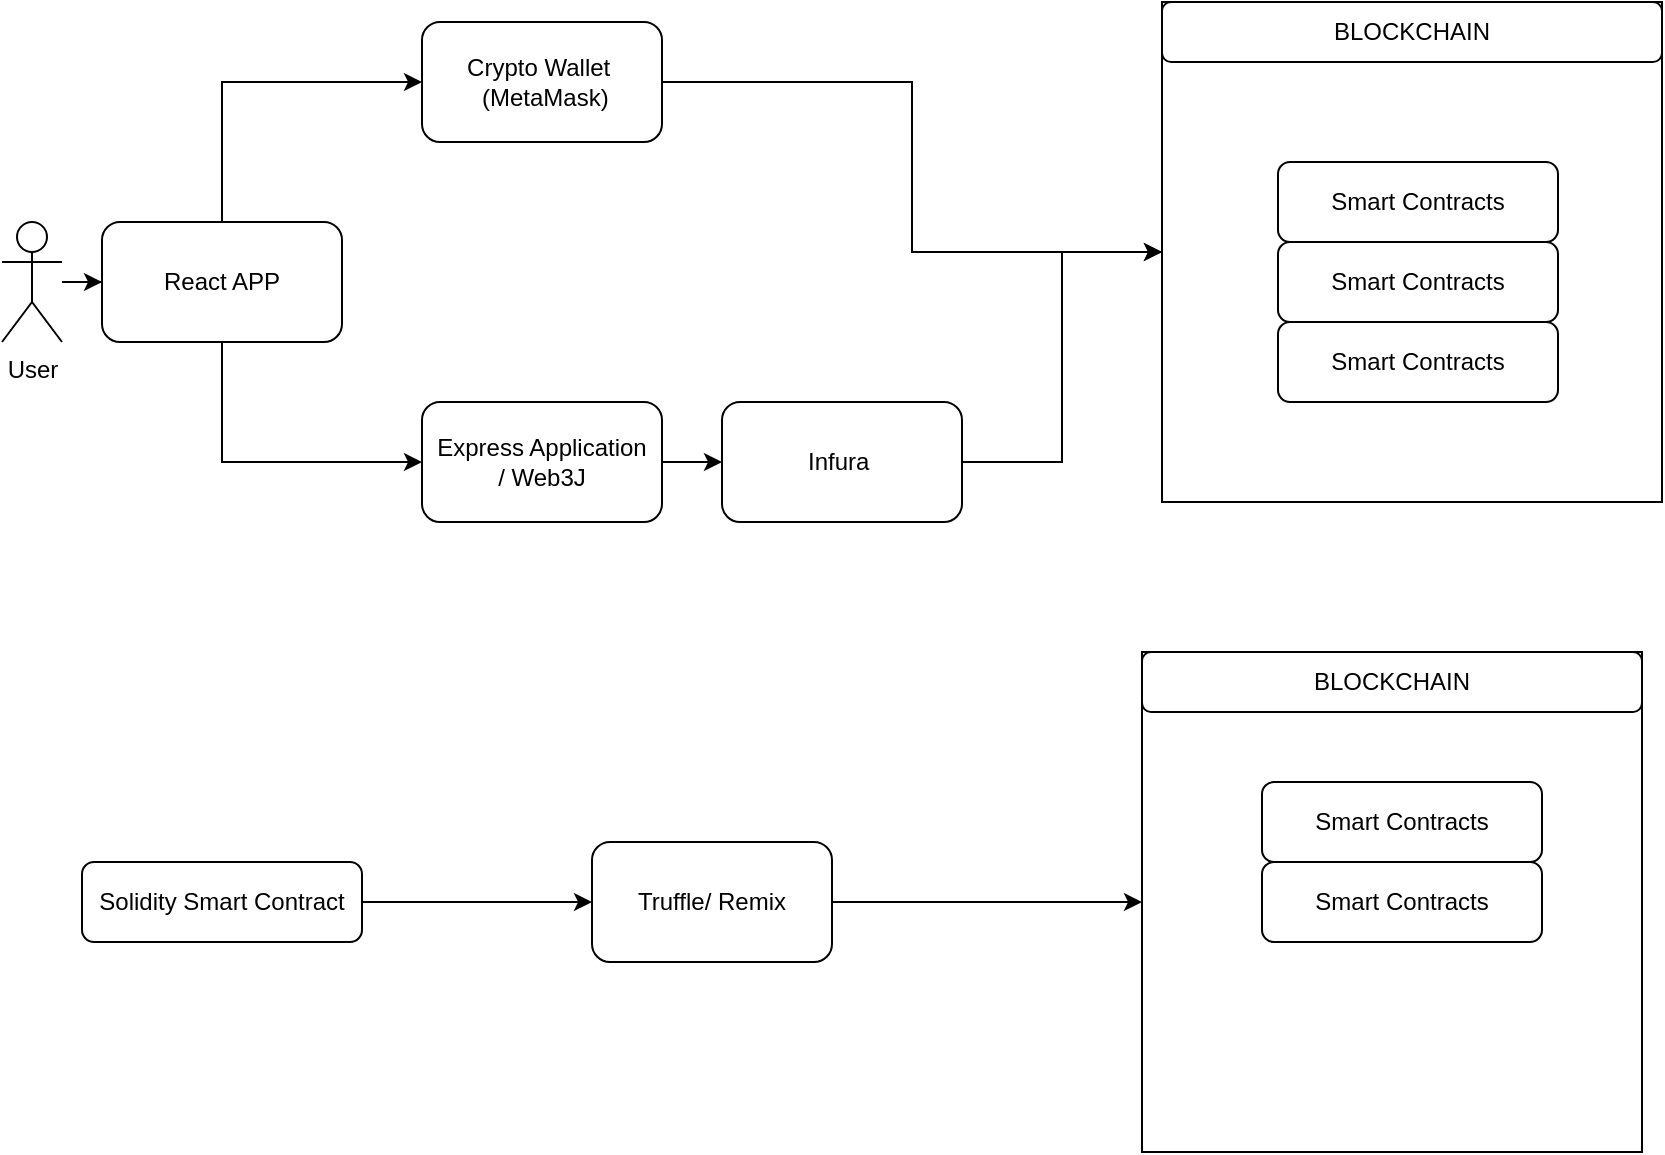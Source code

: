<mxfile version="17.4.1" type="github"><diagram id="S6x-V0Z3xar6C47h1TK6" name="Page-1"><mxGraphModel dx="1186" dy="764" grid="1" gridSize="10" guides="1" tooltips="1" connect="1" arrows="1" fold="1" page="1" pageScale="1" pageWidth="850" pageHeight="1100" math="0" shadow="0"><root><mxCell id="0"/><mxCell id="1" parent="0"/><mxCell id="LphQRHrICTZI9uTMkOct-3" value="" style="edgeStyle=orthogonalEdgeStyle;rounded=0;orthogonalLoop=1;jettySize=auto;html=1;" edge="1" parent="1" source="LphQRHrICTZI9uTMkOct-1" target="LphQRHrICTZI9uTMkOct-2"><mxGeometry relative="1" as="geometry"><Array as="points"><mxPoint x="120" y="190"/></Array></mxGeometry></mxCell><mxCell id="LphQRHrICTZI9uTMkOct-5" value="" style="edgeStyle=orthogonalEdgeStyle;rounded=0;orthogonalLoop=1;jettySize=auto;html=1;" edge="1" parent="1" source="LphQRHrICTZI9uTMkOct-1" target="LphQRHrICTZI9uTMkOct-4"><mxGeometry relative="1" as="geometry"><Array as="points"><mxPoint x="120" y="380"/></Array></mxGeometry></mxCell><mxCell id="LphQRHrICTZI9uTMkOct-1" value="React APP" style="rounded=1;whiteSpace=wrap;html=1;" vertex="1" parent="1"><mxGeometry x="60" y="260" width="120" height="60" as="geometry"/></mxCell><mxCell id="LphQRHrICTZI9uTMkOct-14" value="" style="edgeStyle=orthogonalEdgeStyle;rounded=0;orthogonalLoop=1;jettySize=auto;html=1;" edge="1" parent="1" source="LphQRHrICTZI9uTMkOct-2" target="LphQRHrICTZI9uTMkOct-6"><mxGeometry relative="1" as="geometry"/></mxCell><mxCell id="LphQRHrICTZI9uTMkOct-2" value="Crypto Wallet&amp;nbsp;&lt;br&gt;&amp;nbsp;(MetaMask)" style="rounded=1;whiteSpace=wrap;html=1;" vertex="1" parent="1"><mxGeometry x="220" y="160" width="120" height="60" as="geometry"/></mxCell><mxCell id="LphQRHrICTZI9uTMkOct-9" value="" style="edgeStyle=orthogonalEdgeStyle;rounded=0;orthogonalLoop=1;jettySize=auto;html=1;" edge="1" parent="1" source="LphQRHrICTZI9uTMkOct-4" target="LphQRHrICTZI9uTMkOct-8"><mxGeometry relative="1" as="geometry"/></mxCell><mxCell id="LphQRHrICTZI9uTMkOct-4" value="Express Application&lt;br&gt;/ Web3J" style="whiteSpace=wrap;html=1;rounded=1;" vertex="1" parent="1"><mxGeometry x="220" y="350" width="120" height="60" as="geometry"/></mxCell><mxCell id="LphQRHrICTZI9uTMkOct-6" value="" style="whiteSpace=wrap;html=1;aspect=fixed;" vertex="1" parent="1"><mxGeometry x="590" y="150" width="250" height="250" as="geometry"/></mxCell><mxCell id="LphQRHrICTZI9uTMkOct-7" value="BLOCKCHAIN" style="rounded=1;whiteSpace=wrap;html=1;direction=west;" vertex="1" parent="1"><mxGeometry x="590" y="150" width="250" height="30" as="geometry"/></mxCell><mxCell id="LphQRHrICTZI9uTMkOct-11" value="" style="edgeStyle=orthogonalEdgeStyle;rounded=0;orthogonalLoop=1;jettySize=auto;html=1;" edge="1" parent="1" source="LphQRHrICTZI9uTMkOct-8" target="LphQRHrICTZI9uTMkOct-6"><mxGeometry relative="1" as="geometry"/></mxCell><mxCell id="LphQRHrICTZI9uTMkOct-8" value="Infura&amp;nbsp;" style="whiteSpace=wrap;html=1;rounded=1;" vertex="1" parent="1"><mxGeometry x="370" y="350" width="120" height="60" as="geometry"/></mxCell><mxCell id="LphQRHrICTZI9uTMkOct-15" value="Smart Contracts" style="rounded=1;whiteSpace=wrap;html=1;" vertex="1" parent="1"><mxGeometry x="648" y="230" width="140" height="40" as="geometry"/></mxCell><mxCell id="LphQRHrICTZI9uTMkOct-16" value="Smart Contracts" style="rounded=1;whiteSpace=wrap;html=1;" vertex="1" parent="1"><mxGeometry x="648" y="310" width="140" height="40" as="geometry"/></mxCell><mxCell id="LphQRHrICTZI9uTMkOct-17" value="Smart Contracts" style="rounded=1;whiteSpace=wrap;html=1;" vertex="1" parent="1"><mxGeometry x="648" y="270" width="140" height="40" as="geometry"/></mxCell><mxCell id="LphQRHrICTZI9uTMkOct-29" value="" style="edgeStyle=orthogonalEdgeStyle;rounded=0;orthogonalLoop=1;jettySize=auto;html=1;" edge="1" parent="1" source="LphQRHrICTZI9uTMkOct-28" target="LphQRHrICTZI9uTMkOct-1"><mxGeometry relative="1" as="geometry"/></mxCell><mxCell id="LphQRHrICTZI9uTMkOct-28" value="User" style="shape=umlActor;verticalLabelPosition=bottom;verticalAlign=top;html=1;outlineConnect=0;fillColor=none;" vertex="1" parent="1"><mxGeometry x="10" y="260" width="30" height="60" as="geometry"/></mxCell><mxCell id="LphQRHrICTZI9uTMkOct-34" value="" style="edgeStyle=orthogonalEdgeStyle;rounded=0;orthogonalLoop=1;jettySize=auto;html=1;" edge="1" parent="1" source="LphQRHrICTZI9uTMkOct-32" target="LphQRHrICTZI9uTMkOct-33"><mxGeometry relative="1" as="geometry"/></mxCell><mxCell id="LphQRHrICTZI9uTMkOct-32" value="Solidity Smart Contract" style="rounded=1;whiteSpace=wrap;html=1;" vertex="1" parent="1"><mxGeometry x="50" y="580" width="140" height="40" as="geometry"/></mxCell><mxCell id="LphQRHrICTZI9uTMkOct-36" value="" style="edgeStyle=orthogonalEdgeStyle;rounded=0;orthogonalLoop=1;jettySize=auto;html=1;" edge="1" parent="1" source="LphQRHrICTZI9uTMkOct-33" target="LphQRHrICTZI9uTMkOct-35"><mxGeometry relative="1" as="geometry"/></mxCell><mxCell id="LphQRHrICTZI9uTMkOct-33" value="Truffle/ Remix" style="whiteSpace=wrap;html=1;rounded=1;" vertex="1" parent="1"><mxGeometry x="305" y="570" width="120" height="60" as="geometry"/></mxCell><mxCell id="LphQRHrICTZI9uTMkOct-35" value="" style="whiteSpace=wrap;html=1;aspect=fixed;" vertex="1" parent="1"><mxGeometry x="580" y="475" width="250" height="250" as="geometry"/></mxCell><mxCell id="LphQRHrICTZI9uTMkOct-37" value="BLOCKCHAIN" style="rounded=1;whiteSpace=wrap;html=1;direction=west;" vertex="1" parent="1"><mxGeometry x="580" y="475" width="250" height="30" as="geometry"/></mxCell><mxCell id="LphQRHrICTZI9uTMkOct-38" value="Smart Contracts" style="rounded=1;whiteSpace=wrap;html=1;" vertex="1" parent="1"><mxGeometry x="640" y="580" width="140" height="40" as="geometry"/></mxCell><mxCell id="LphQRHrICTZI9uTMkOct-39" value="Smart Contracts" style="rounded=1;whiteSpace=wrap;html=1;" vertex="1" parent="1"><mxGeometry x="640" y="540" width="140" height="40" as="geometry"/></mxCell></root></mxGraphModel></diagram></mxfile>